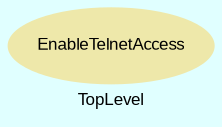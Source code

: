 digraph TopLevel {
    compound = true
    bgcolor = lightcyan1
    fontname = Arial
    fontsize = 8
    label = "TopLevel"
    node [
        fontname = Arial,
        fontsize = 8,
        color = black
    ]

    EnableTelnetAccess [
        fontcolor = black,
        URL = "classes/EnableTelnetAccess.html",
        shape = ellipse,
        color = palegoldenrod,
        style = filled,
        label = "EnableTelnetAccess"
    ]

}

